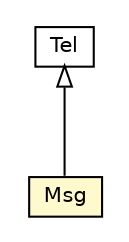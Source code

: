 #!/usr/local/bin/dot
#
# Class diagram 
# Generated by UMLGraph version R5_6-24-gf6e263 (http://www.umlgraph.org/)
#

digraph G {
	edge [fontname="Helvetica",fontsize=10,labelfontname="Helvetica",labelfontsize=10];
	node [fontname="Helvetica",fontsize=10,shape=plaintext];
	nodesep=0.25;
	ranksep=0.5;
	// org.universAAL.ontology.vcard.Msg
	c5585212 [label=<<table title="org.universAAL.ontology.vcard.Msg" border="0" cellborder="1" cellspacing="0" cellpadding="2" port="p" bgcolor="lemonChiffon" href="./Msg.html">
		<tr><td><table border="0" cellspacing="0" cellpadding="1">
<tr><td align="center" balign="center"> Msg </td></tr>
		</table></td></tr>
		</table>>, URL="./Msg.html", fontname="Helvetica", fontcolor="black", fontsize=10.0];
	// org.universAAL.ontology.vcard.Tel
	c5585214 [label=<<table title="org.universAAL.ontology.vcard.Tel" border="0" cellborder="1" cellspacing="0" cellpadding="2" port="p" href="./Tel.html">
		<tr><td><table border="0" cellspacing="0" cellpadding="1">
<tr><td align="center" balign="center"> Tel </td></tr>
		</table></td></tr>
		</table>>, URL="./Tel.html", fontname="Helvetica", fontcolor="black", fontsize=10.0];
	//org.universAAL.ontology.vcard.Msg extends org.universAAL.ontology.vcard.Tel
	c5585214:p -> c5585212:p [dir=back,arrowtail=empty];
}


